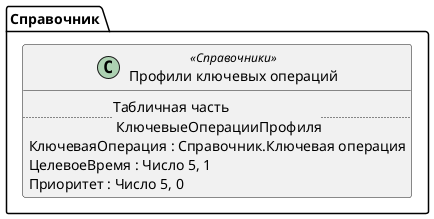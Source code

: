 ﻿@startuml ПрофилиКлючевыхОпераций
'!include templates.wsd
'..\include templates.wsd
class Справочник.ПрофилиКлючевыхОпераций as "Профили ключевых операций" <<Справочники>>
{
..Табличная часть \n КлючевыеОперацииПрофиля..
КлючеваяОперация : Справочник.Ключевая операция
ЦелевоеВремя : Число 5, 1
Приоритет : Число 5, 0
}
@enduml
